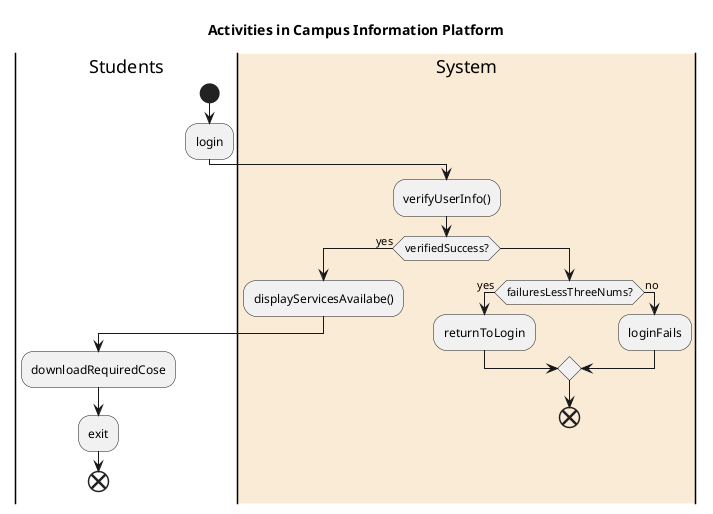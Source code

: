 @startuml Activities in Campus Information Platform
                                                             
title Activities in Campus Information Platform              
|Students|                                                   
start                                                        
:login;                                                      
|#AntiqueWhite|System|                                       
:verifyUserInfo();                                           
if (verifiedSuccess?) then (yes)                             
 :displayServicesAvailabe();                                  
 |Students|                                                  
 :downloadRequiredCose;                                      
 :exit;                                                      
 end                                                         
else                                                         
 |System|                                                    
 if (failuresLessThreeNums?) then (yes)                      
 :returnToLogin;                                             
 else(no)                                                    
 :loginFails;                                                
endif                                                       
 end                                                         
                                                             
@enduml                                                      
